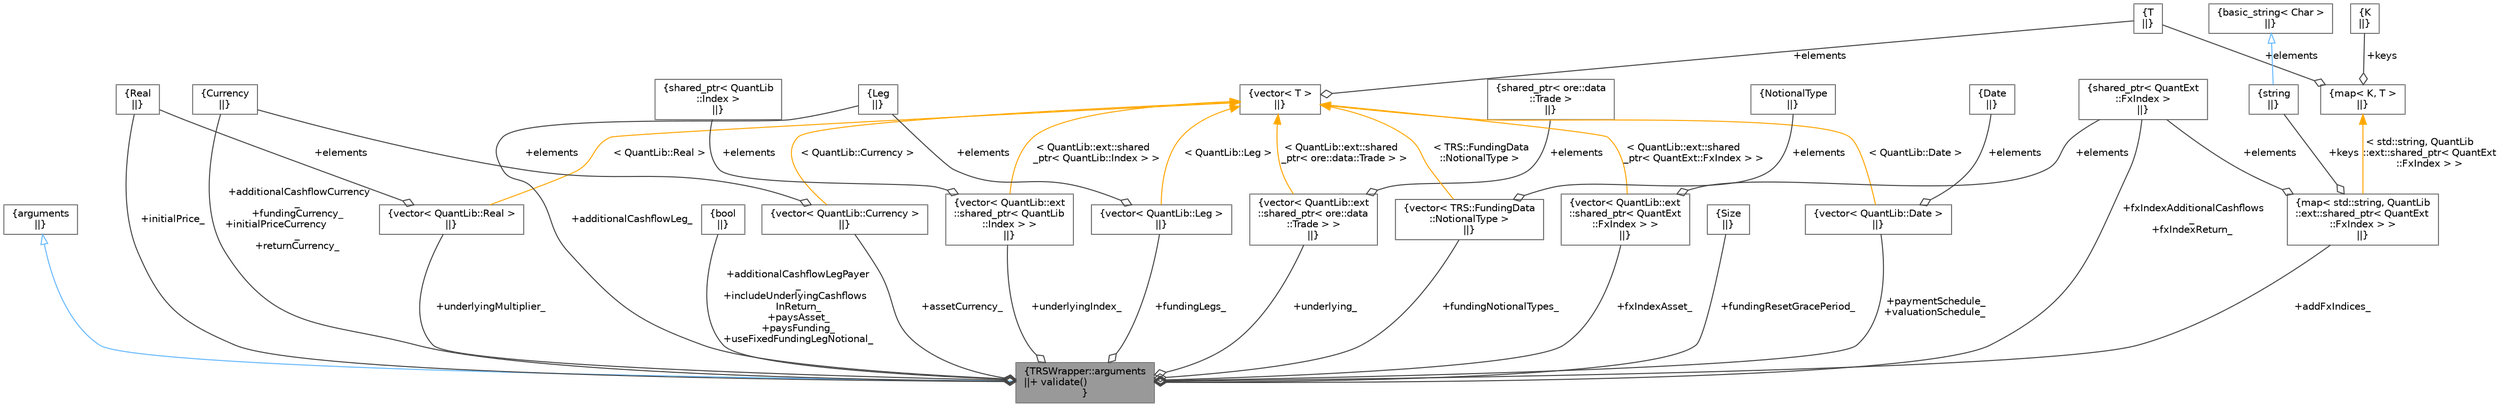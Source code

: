 digraph "TRSWrapper::arguments"
{
 // INTERACTIVE_SVG=YES
 // LATEX_PDF_SIZE
  bgcolor="transparent";
  edge [fontname=Helvetica,fontsize=10,labelfontname=Helvetica,labelfontsize=10];
  node [fontname=Helvetica,fontsize=10,shape=box,height=0.2,width=0.4];
  Node1 [label="{TRSWrapper::arguments\n||+ validate()\l}",height=0.2,width=0.4,color="gray40", fillcolor="grey60", style="filled", fontcolor="black",tooltip=" "];
  Node2 -> Node1 [dir="back",color="steelblue1",style="solid",arrowtail="onormal"];
  Node2 [label="{arguments\n||}",height=0.2,width=0.4,color="gray40", fillcolor="white", style="filled",URL="C:/dev/ORE/documentation/QuantExt/doc/quantext.tag$class_quant_lib_1_1_pricing_engine_1_1arguments.html",tooltip=" "];
  Node3 -> Node1 [color="grey25",style="solid",label=" +underlying_" ,arrowhead="odiamond"];
  Node3 [label="{vector\< QuantLib::ext\l::shared_ptr\< ore::data\l::Trade \> \>\n||}",height=0.2,width=0.4,color="gray40", fillcolor="white", style="filled",tooltip=" "];
  Node4 -> Node3 [color="grey25",style="solid",label=" +elements" ,arrowhead="odiamond"];
  Node4 [label="{shared_ptr\< ore::data\l::Trade \>\n||}",height=0.2,width=0.4,color="gray40", fillcolor="white", style="filled",tooltip=" "];
  Node5 -> Node3 [dir="back",color="orange",style="solid",label=" \< QuantLib::ext::shared\l_ptr\< ore::data::Trade \> \>" ];
  Node5 [label="{vector\< T \>\n||}",height=0.2,width=0.4,color="gray40", fillcolor="white", style="filled",tooltip=" "];
  Node6 -> Node5 [color="grey25",style="solid",label=" +elements" ,arrowhead="odiamond"];
  Node6 [label="{T\n||}",height=0.2,width=0.4,color="gray40", fillcolor="white", style="filled",tooltip=" "];
  Node7 -> Node1 [color="grey25",style="solid",label=" +underlyingIndex_" ,arrowhead="odiamond"];
  Node7 [label="{vector\< QuantLib::ext\l::shared_ptr\< QuantLib\l::Index \> \>\n||}",height=0.2,width=0.4,color="gray40", fillcolor="white", style="filled",tooltip=" "];
  Node8 -> Node7 [color="grey25",style="solid",label=" +elements" ,arrowhead="odiamond"];
  Node8 [label="{shared_ptr\< QuantLib\l::Index \>\n||}",height=0.2,width=0.4,color="gray40", fillcolor="white", style="filled",tooltip=" "];
  Node5 -> Node7 [dir="back",color="orange",style="solid",label=" \< QuantLib::ext::shared\l_ptr\< QuantLib::Index \> \>" ];
  Node9 -> Node1 [color="grey25",style="solid",label=" +underlyingMultiplier_" ,arrowhead="odiamond"];
  Node9 [label="{vector\< QuantLib::Real \>\n||}",height=0.2,width=0.4,color="gray40", fillcolor="white", style="filled",tooltip=" "];
  Node10 -> Node9 [color="grey25",style="solid",label=" +elements" ,arrowhead="odiamond"];
  Node10 [label="{Real\n||}",height=0.2,width=0.4,color="gray40", fillcolor="white", style="filled",tooltip=" "];
  Node5 -> Node9 [dir="back",color="orange",style="solid",label=" \< QuantLib::Real \>" ];
  Node11 -> Node1 [color="grey25",style="solid",label=" +additionalCashflowLegPayer\l_\n+includeUnderlyingCashflows\lInReturn_\n+paysAsset_\n+paysFunding_\n+useFixedFundingLegNotional_" ,arrowhead="odiamond"];
  Node11 [label="{bool\n||}",height=0.2,width=0.4,color="gray40", fillcolor="white", style="filled",URL="$classbool.html",tooltip=" "];
  Node10 -> Node1 [color="grey25",style="solid",label=" +initialPrice_" ,arrowhead="odiamond"];
  Node12 -> Node1 [color="grey25",style="solid",label=" +additionalCashflowCurrency\l_\n+fundingCurrency_\n+initialPriceCurrency\l_\n+returnCurrency_" ,arrowhead="odiamond"];
  Node12 [label="{Currency\n||}",height=0.2,width=0.4,color="gray40", fillcolor="white", style="filled",tooltip=" "];
  Node13 -> Node1 [color="grey25",style="solid",label=" +assetCurrency_" ,arrowhead="odiamond"];
  Node13 [label="{vector\< QuantLib::Currency \>\n||}",height=0.2,width=0.4,color="gray40", fillcolor="white", style="filled",tooltip=" "];
  Node12 -> Node13 [color="grey25",style="solid",label=" +elements" ,arrowhead="odiamond"];
  Node5 -> Node13 [dir="back",color="orange",style="solid",label=" \< QuantLib::Currency \>" ];
  Node14 -> Node1 [color="grey25",style="solid",label=" +paymentSchedule_\n+valuationSchedule_" ,arrowhead="odiamond"];
  Node14 [label="{vector\< QuantLib::Date \>\n||}",height=0.2,width=0.4,color="gray40", fillcolor="white", style="filled",tooltip=" "];
  Node15 -> Node14 [color="grey25",style="solid",label=" +elements" ,arrowhead="odiamond"];
  Node15 [label="{Date\n||}",height=0.2,width=0.4,color="gray40", fillcolor="white", style="filled",tooltip=" "];
  Node5 -> Node14 [dir="back",color="orange",style="solid",label=" \< QuantLib::Date \>" ];
  Node16 -> Node1 [color="grey25",style="solid",label=" +fundingLegs_" ,arrowhead="odiamond"];
  Node16 [label="{vector\< QuantLib::Leg \>\n||}",height=0.2,width=0.4,color="gray40", fillcolor="white", style="filled",tooltip=" "];
  Node17 -> Node16 [color="grey25",style="solid",label=" +elements" ,arrowhead="odiamond"];
  Node17 [label="{Leg\n||}",height=0.2,width=0.4,color="gray40", fillcolor="white", style="filled",tooltip=" "];
  Node5 -> Node16 [dir="back",color="orange",style="solid",label=" \< QuantLib::Leg \>" ];
  Node18 -> Node1 [color="grey25",style="solid",label=" +fundingNotionalTypes_" ,arrowhead="odiamond"];
  Node18 [label="{vector\< TRS::FundingData\l::NotionalType \>\n||}",height=0.2,width=0.4,color="gray40", fillcolor="white", style="filled",tooltip=" "];
  Node19 -> Node18 [color="grey25",style="solid",label=" +elements" ,arrowhead="odiamond"];
  Node19 [label="{NotionalType\n||}",height=0.2,width=0.4,color="gray40", fillcolor="white", style="filled",tooltip=" "];
  Node5 -> Node18 [dir="back",color="orange",style="solid",label=" \< TRS::FundingData\l::NotionalType \>" ];
  Node20 -> Node1 [color="grey25",style="solid",label=" +fundingResetGracePeriod_" ,arrowhead="odiamond"];
  Node20 [label="{Size\n||}",height=0.2,width=0.4,color="gray40", fillcolor="white", style="filled",tooltip=" "];
  Node17 -> Node1 [color="grey25",style="solid",label=" +additionalCashflowLeg_" ,arrowhead="odiamond"];
  Node21 -> Node1 [color="grey25",style="solid",label=" +fxIndexAsset_" ,arrowhead="odiamond"];
  Node21 [label="{vector\< QuantLib::ext\l::shared_ptr\< QuantExt\l::FxIndex \> \>\n||}",height=0.2,width=0.4,color="gray40", fillcolor="white", style="filled",tooltip=" "];
  Node22 -> Node21 [color="grey25",style="solid",label=" +elements" ,arrowhead="odiamond"];
  Node22 [label="{shared_ptr\< QuantExt\l::FxIndex \>\n||}",height=0.2,width=0.4,color="gray40", fillcolor="white", style="filled",tooltip=" "];
  Node5 -> Node21 [dir="back",color="orange",style="solid",label=" \< QuantLib::ext::shared\l_ptr\< QuantExt::FxIndex \> \>" ];
  Node22 -> Node1 [color="grey25",style="solid",label=" +fxIndexAdditionalCashflows\l_\n+fxIndexReturn_" ,arrowhead="odiamond"];
  Node23 -> Node1 [color="grey25",style="solid",label=" +addFxIndices_" ,arrowhead="odiamond"];
  Node23 [label="{map\< std::string, QuantLib\l::ext::shared_ptr\< QuantExt\l::FxIndex \> \>\n||}",height=0.2,width=0.4,color="gray40", fillcolor="white", style="filled",tooltip=" "];
  Node24 -> Node23 [color="grey25",style="solid",label=" +keys" ,arrowhead="odiamond"];
  Node24 [label="{string\n||}",height=0.2,width=0.4,color="gray40", fillcolor="white", style="filled",tooltip=" "];
  Node25 -> Node24 [dir="back",color="steelblue1",style="solid",arrowtail="onormal"];
  Node25 [label="{basic_string\< Char \>\n||}",height=0.2,width=0.4,color="gray40", fillcolor="white", style="filled",tooltip=" "];
  Node22 -> Node23 [color="grey25",style="solid",label=" +elements" ,arrowhead="odiamond"];
  Node26 -> Node23 [dir="back",color="orange",style="solid",label=" \< std::string, QuantLib\l::ext::shared_ptr\< QuantExt\l::FxIndex \> \>" ];
  Node26 [label="{map\< K, T \>\n||}",height=0.2,width=0.4,color="gray40", fillcolor="white", style="filled",tooltip=" "];
  Node27 -> Node26 [color="grey25",style="solid",label=" +keys" ,arrowhead="odiamond"];
  Node27 [label="{K\n||}",height=0.2,width=0.4,color="gray40", fillcolor="white", style="filled",tooltip=" "];
  Node6 -> Node26 [color="grey25",style="solid",label=" +elements" ,arrowhead="odiamond"];
}
